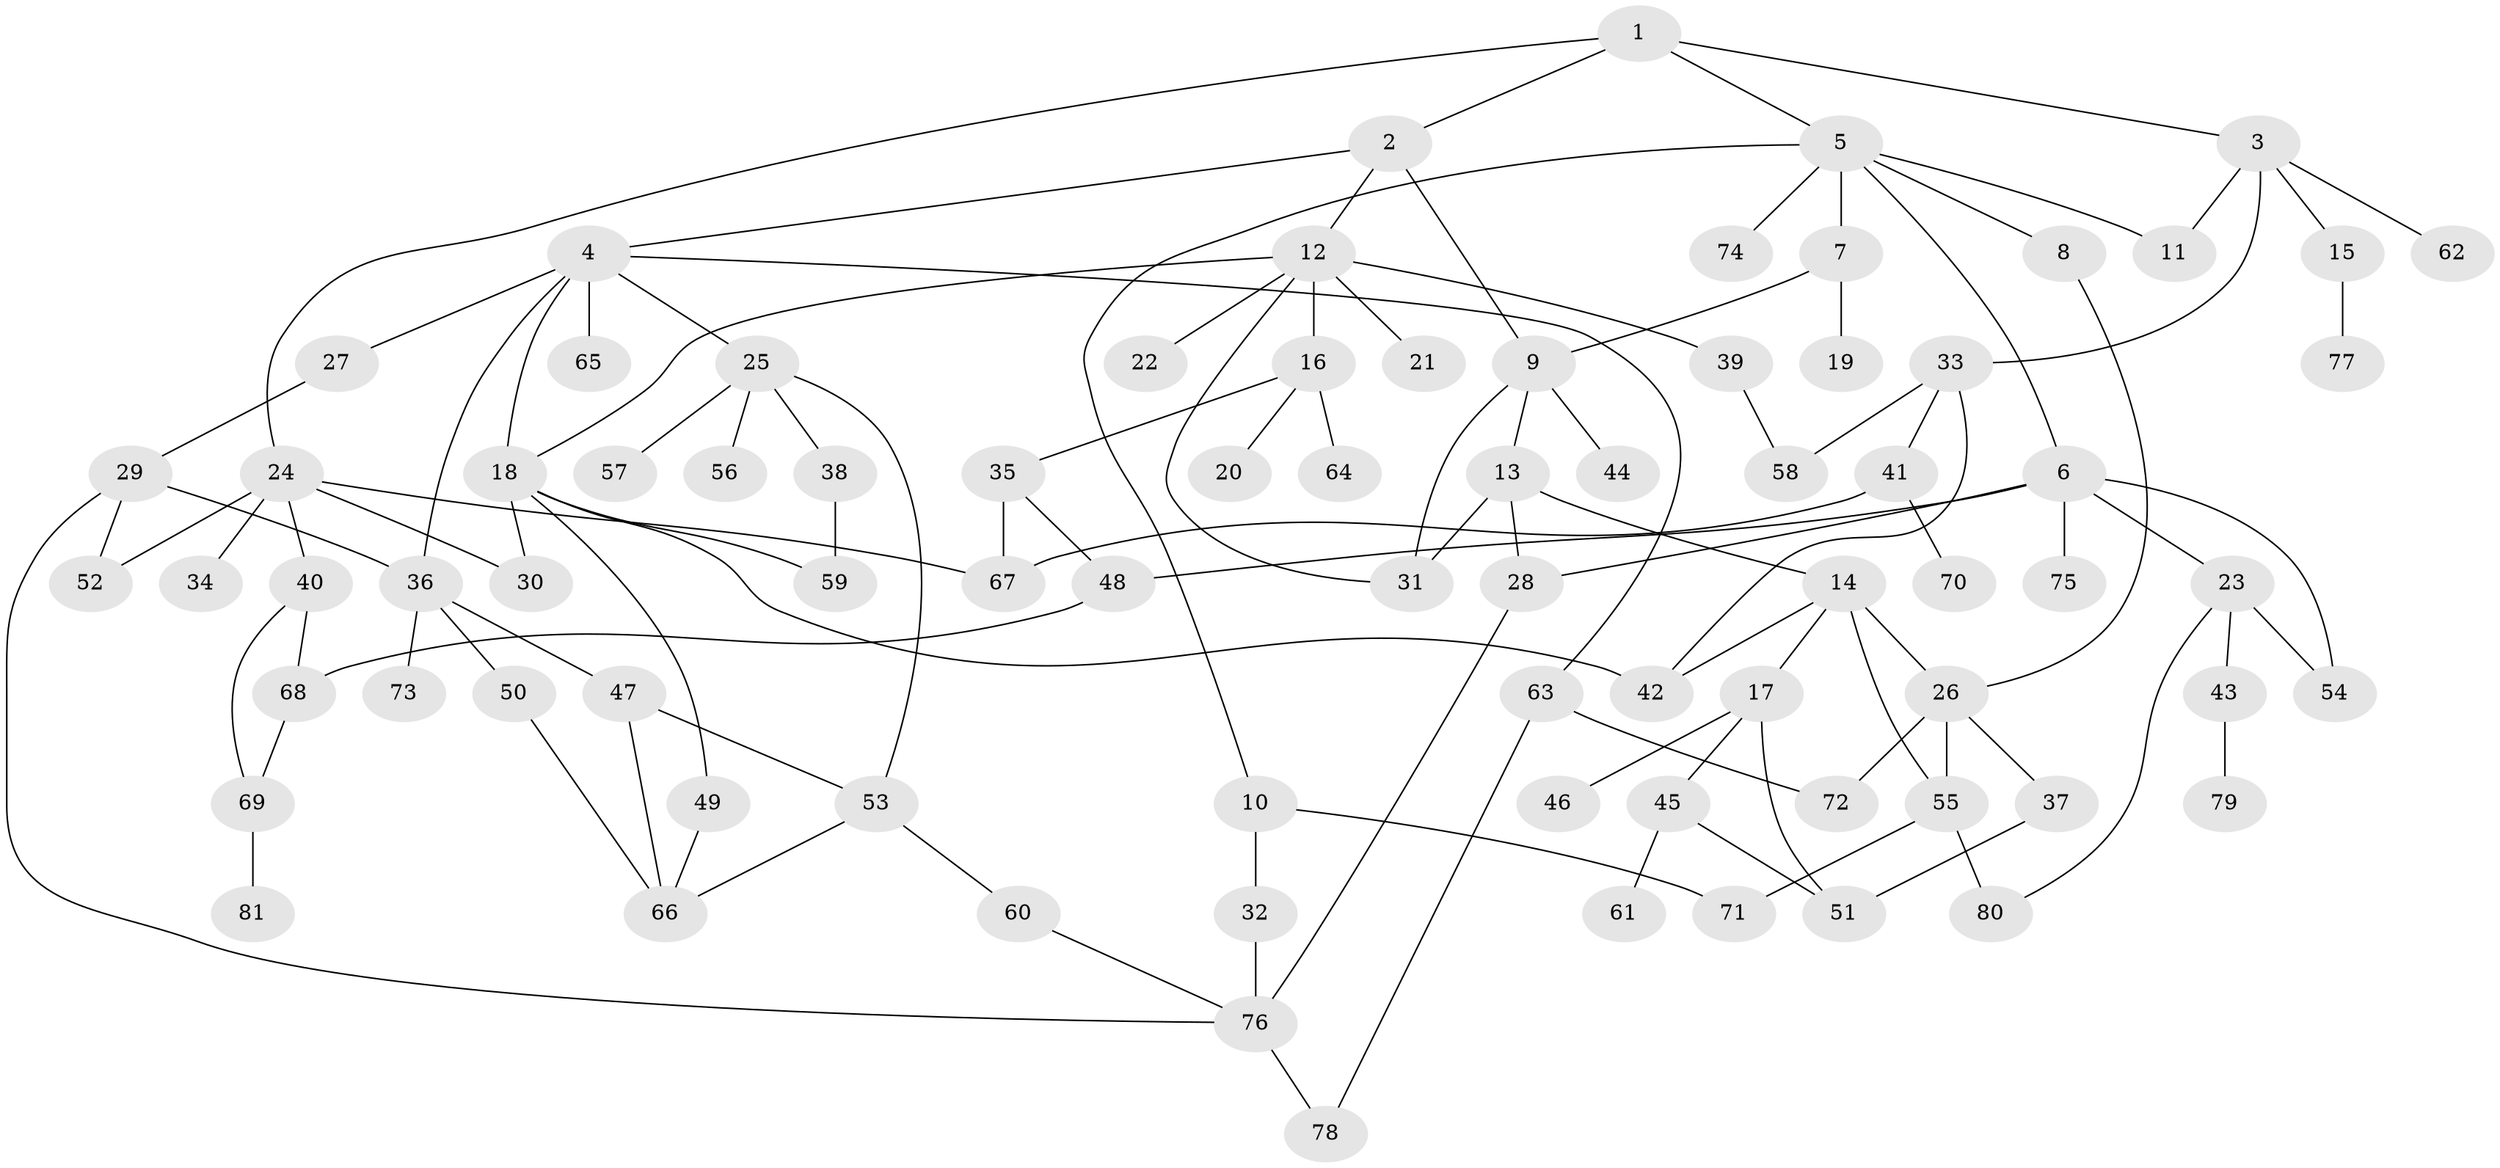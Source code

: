 // coarse degree distribution, {3: 0.225, 4: 0.05, 7: 0.025, 2: 0.225, 1: 0.425, 14: 0.025, 9: 0.025}
// Generated by graph-tools (version 1.1) at 2025/45/03/04/25 21:45:27]
// undirected, 81 vertices, 114 edges
graph export_dot {
graph [start="1"]
  node [color=gray90,style=filled];
  1;
  2;
  3;
  4;
  5;
  6;
  7;
  8;
  9;
  10;
  11;
  12;
  13;
  14;
  15;
  16;
  17;
  18;
  19;
  20;
  21;
  22;
  23;
  24;
  25;
  26;
  27;
  28;
  29;
  30;
  31;
  32;
  33;
  34;
  35;
  36;
  37;
  38;
  39;
  40;
  41;
  42;
  43;
  44;
  45;
  46;
  47;
  48;
  49;
  50;
  51;
  52;
  53;
  54;
  55;
  56;
  57;
  58;
  59;
  60;
  61;
  62;
  63;
  64;
  65;
  66;
  67;
  68;
  69;
  70;
  71;
  72;
  73;
  74;
  75;
  76;
  77;
  78;
  79;
  80;
  81;
  1 -- 2;
  1 -- 3;
  1 -- 5;
  1 -- 24;
  2 -- 4;
  2 -- 9;
  2 -- 12;
  3 -- 11;
  3 -- 15;
  3 -- 33;
  3 -- 62;
  4 -- 25;
  4 -- 27;
  4 -- 63;
  4 -- 65;
  4 -- 36;
  4 -- 18;
  5 -- 6;
  5 -- 7;
  5 -- 8;
  5 -- 10;
  5 -- 74;
  5 -- 11;
  6 -- 23;
  6 -- 48;
  6 -- 75;
  6 -- 28;
  6 -- 54;
  7 -- 19;
  7 -- 9;
  8 -- 26;
  9 -- 13;
  9 -- 31;
  9 -- 44;
  10 -- 32;
  10 -- 71;
  12 -- 16;
  12 -- 18;
  12 -- 21;
  12 -- 22;
  12 -- 39;
  12 -- 31;
  13 -- 14;
  13 -- 28;
  13 -- 31;
  14 -- 17;
  14 -- 55;
  14 -- 26;
  14 -- 42;
  15 -- 77;
  16 -- 20;
  16 -- 35;
  16 -- 64;
  17 -- 45;
  17 -- 46;
  17 -- 51;
  18 -- 30;
  18 -- 42;
  18 -- 49;
  18 -- 59;
  23 -- 43;
  23 -- 54;
  23 -- 80;
  24 -- 34;
  24 -- 40;
  24 -- 30;
  24 -- 67;
  24 -- 52;
  25 -- 38;
  25 -- 56;
  25 -- 57;
  25 -- 53;
  26 -- 37;
  26 -- 72;
  26 -- 55;
  27 -- 29;
  28 -- 76;
  29 -- 36;
  29 -- 52;
  29 -- 76;
  32 -- 76;
  33 -- 41;
  33 -- 42;
  33 -- 58;
  35 -- 48;
  35 -- 67;
  36 -- 47;
  36 -- 50;
  36 -- 73;
  37 -- 51;
  38 -- 59;
  39 -- 58;
  40 -- 69;
  40 -- 68;
  41 -- 67;
  41 -- 70;
  43 -- 79;
  45 -- 61;
  45 -- 51;
  47 -- 53;
  47 -- 66;
  48 -- 68;
  49 -- 66;
  50 -- 66;
  53 -- 60;
  53 -- 66;
  55 -- 80;
  55 -- 71;
  60 -- 76;
  63 -- 78;
  63 -- 72;
  68 -- 69;
  69 -- 81;
  76 -- 78;
}
